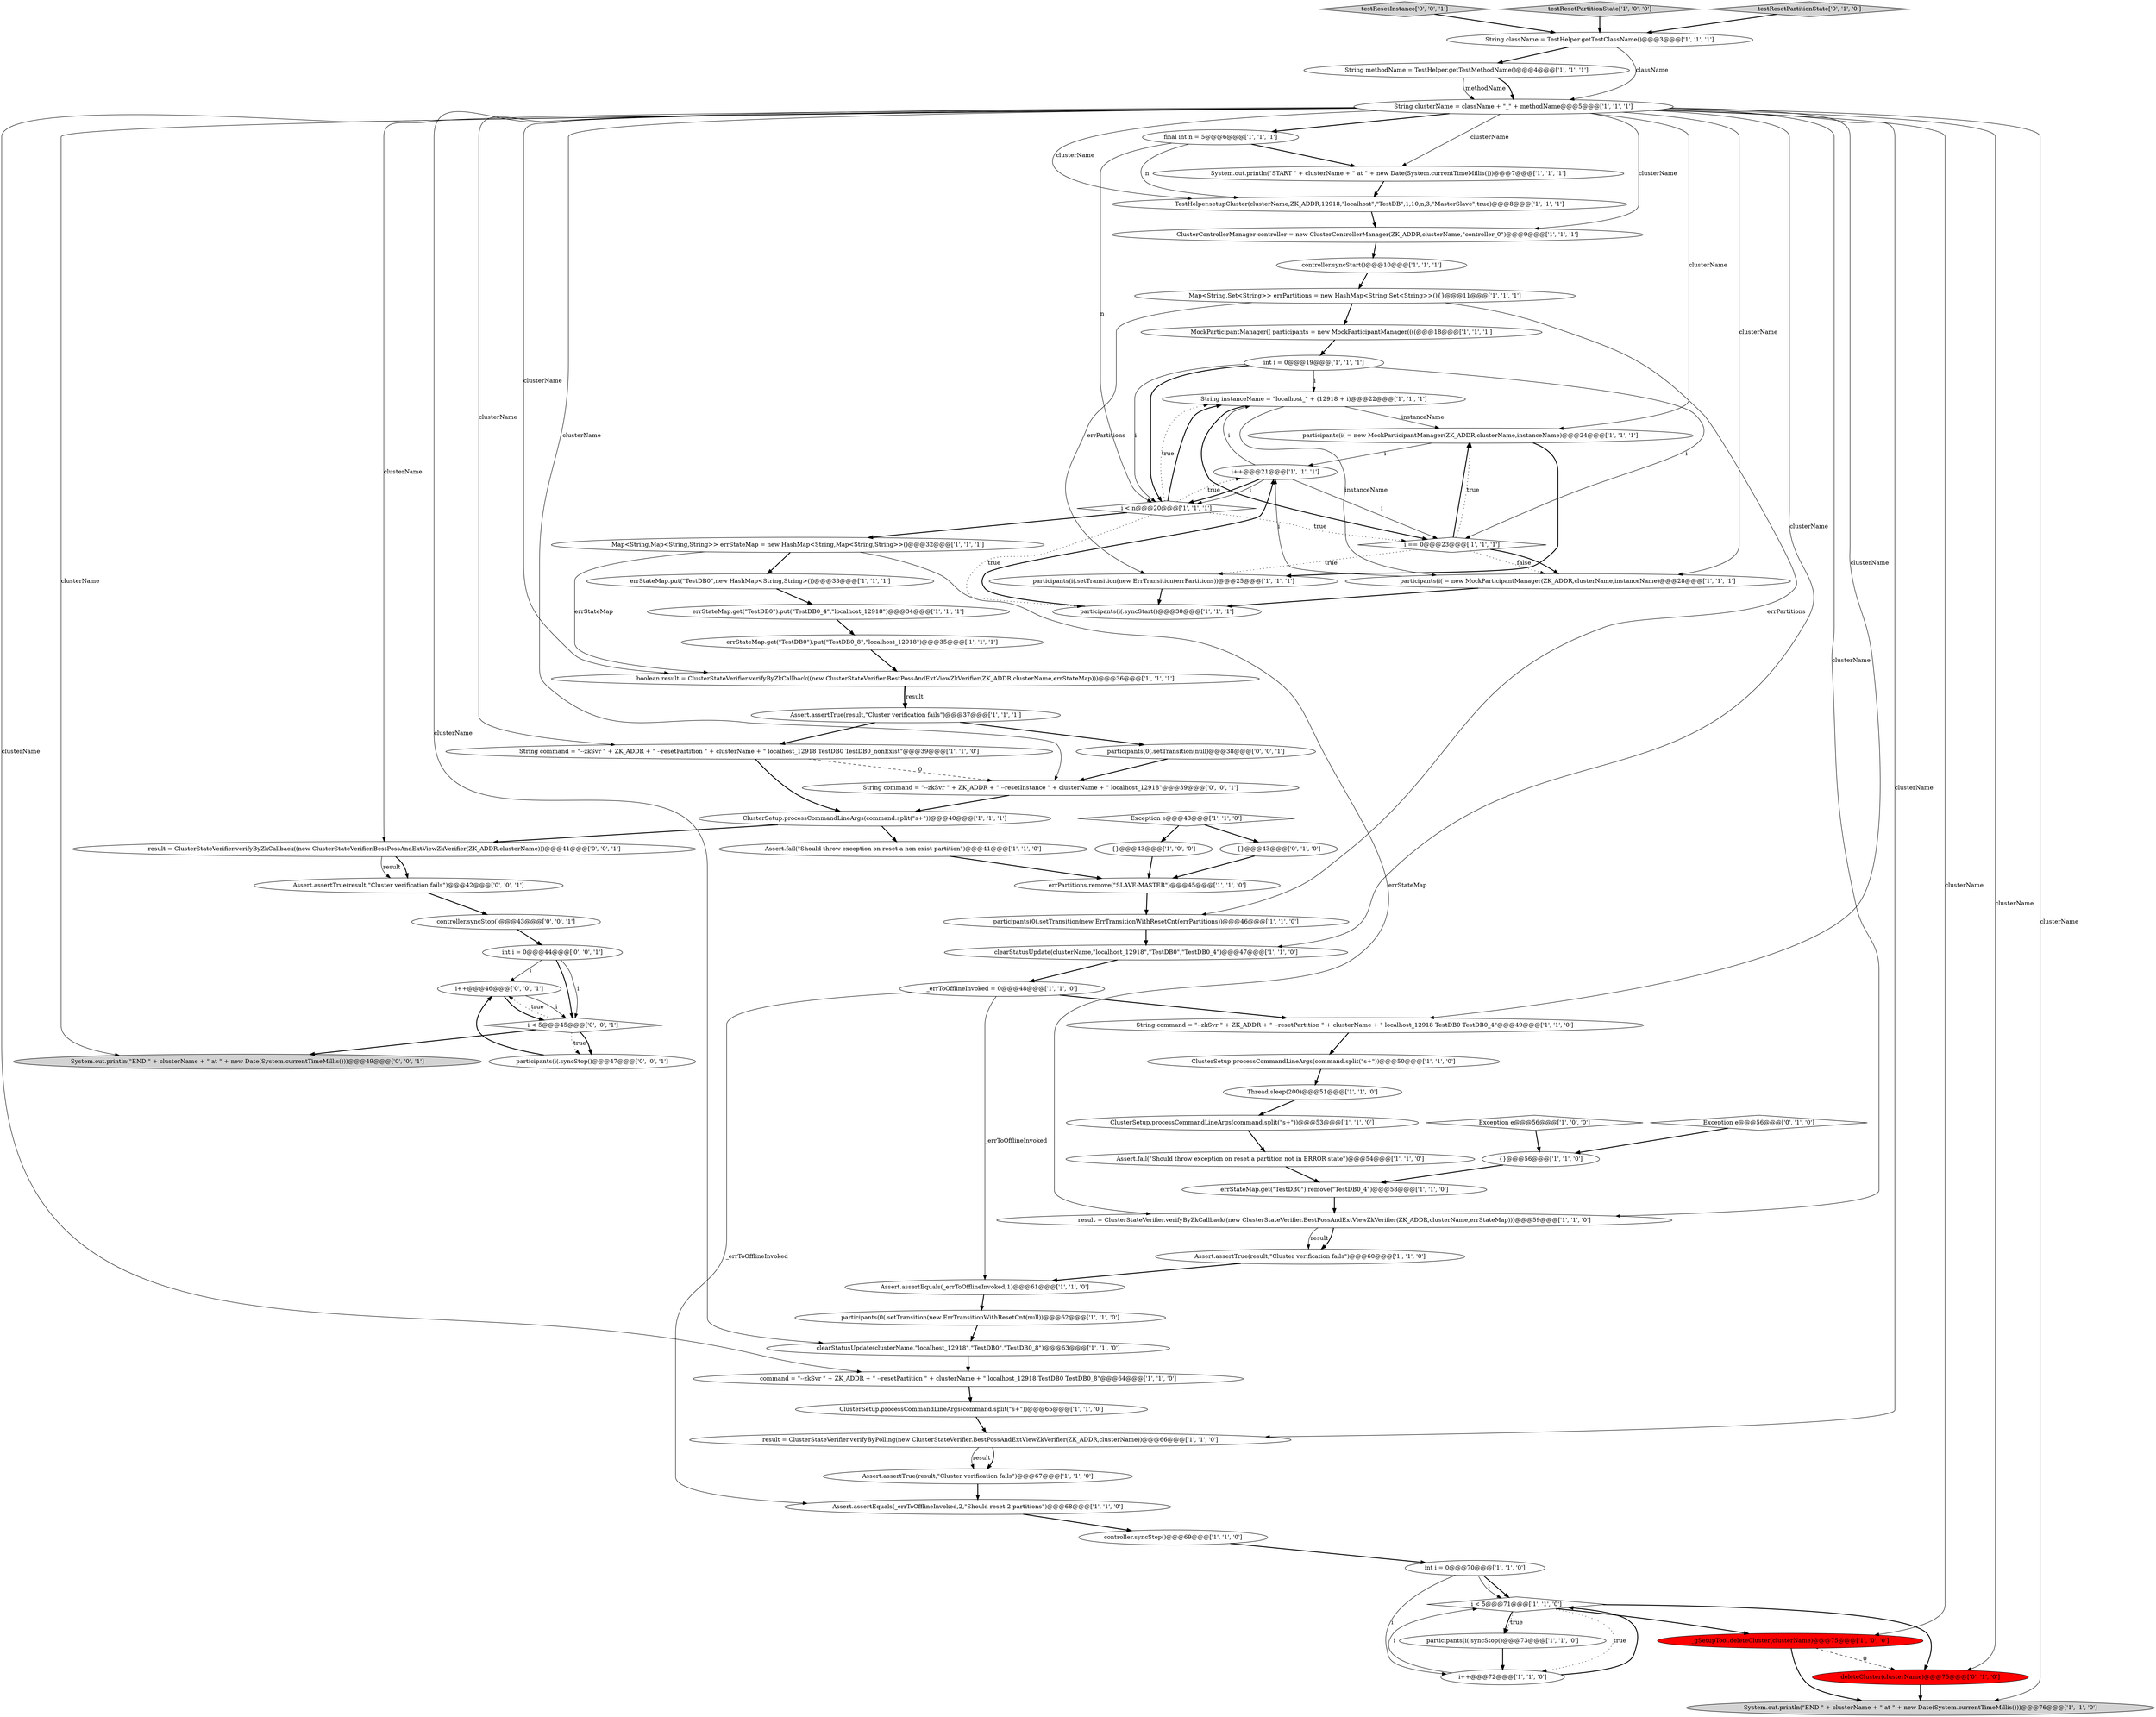 digraph {
54 [style = filled, label = "ClusterSetup.processCommandLineArgs(command.split(\"\s+\"))@@@65@@@['1', '1', '0']", fillcolor = white, shape = ellipse image = "AAA0AAABBB1BBB"];
66 [style = filled, label = "System.out.println(\"END \" + clusterName + \" at \" + new Date(System.currentTimeMillis()))@@@49@@@['0', '0', '1']", fillcolor = lightgray, shape = ellipse image = "AAA0AAABBB3BBB"];
39 [style = filled, label = "boolean result = ClusterStateVerifier.verifyByZkCallback((new ClusterStateVerifier.BestPossAndExtViewZkVerifier(ZK_ADDR,clusterName,errStateMap)))@@@36@@@['1', '1', '1']", fillcolor = white, shape = ellipse image = "AAA0AAABBB1BBB"];
43 [style = filled, label = "result = ClusterStateVerifier.verifyByZkCallback((new ClusterStateVerifier.BestPossAndExtViewZkVerifier(ZK_ADDR,clusterName,errStateMap)))@@@59@@@['1', '1', '0']", fillcolor = white, shape = ellipse image = "AAA0AAABBB1BBB"];
38 [style = filled, label = "errStateMap.get(\"TestDB0\").put(\"TestDB0_8\",\"localhost_12918\")@@@35@@@['1', '1', '1']", fillcolor = white, shape = ellipse image = "AAA0AAABBB1BBB"];
67 [style = filled, label = "String command = \"--zkSvr \" + ZK_ADDR + \" --resetInstance \" + clusterName + \" localhost_12918\"@@@39@@@['0', '0', '1']", fillcolor = white, shape = ellipse image = "AAA0AAABBB3BBB"];
1 [style = filled, label = "String command = \"--zkSvr \" + ZK_ADDR + \" --resetPartition \" + clusterName + \" localhost_12918 TestDB0 TestDB0_nonExist\"@@@39@@@['1', '1', '0']", fillcolor = white, shape = ellipse image = "AAA0AAABBB1BBB"];
32 [style = filled, label = "participants(i(.syncStart()@@@30@@@['1', '1', '1']", fillcolor = white, shape = ellipse image = "AAA0AAABBB1BBB"];
18 [style = filled, label = "MockParticipantManager(( participants = new MockParticipantManager((((@@@18@@@['1', '1', '1']", fillcolor = white, shape = ellipse image = "AAA0AAABBB1BBB"];
33 [style = filled, label = "errPartitions.remove(\"SLAVE-MASTER\")@@@45@@@['1', '1', '0']", fillcolor = white, shape = ellipse image = "AAA0AAABBB1BBB"];
46 [style = filled, label = "ClusterControllerManager controller = new ClusterControllerManager(ZK_ADDR,clusterName,\"controller_0\")@@@9@@@['1', '1', '1']", fillcolor = white, shape = ellipse image = "AAA0AAABBB1BBB"];
20 [style = filled, label = "controller.syncStop()@@@69@@@['1', '1', '0']", fillcolor = white, shape = ellipse image = "AAA0AAABBB1BBB"];
50 [style = filled, label = "participants(0(.setTransition(new ErrTransitionWithResetCnt(null))@@@62@@@['1', '1', '0']", fillcolor = white, shape = ellipse image = "AAA0AAABBB1BBB"];
28 [style = filled, label = "i < 5@@@71@@@['1', '1', '0']", fillcolor = white, shape = diamond image = "AAA0AAABBB1BBB"];
51 [style = filled, label = "Assert.assertTrue(result,\"Cluster verification fails\")@@@37@@@['1', '1', '1']", fillcolor = white, shape = ellipse image = "AAA0AAABBB1BBB"];
62 [style = filled, label = "Exception e@@@56@@@['0', '1', '0']", fillcolor = white, shape = diamond image = "AAA0AAABBB2BBB"];
71 [style = filled, label = "participants(i(.syncStop()@@@47@@@['0', '0', '1']", fillcolor = white, shape = ellipse image = "AAA0AAABBB3BBB"];
72 [style = filled, label = "Assert.assertTrue(result,\"Cluster verification fails\")@@@42@@@['0', '0', '1']", fillcolor = white, shape = ellipse image = "AAA0AAABBB3BBB"];
12 [style = filled, label = "_errToOfflineInvoked = 0@@@48@@@['1', '1', '0']", fillcolor = white, shape = ellipse image = "AAA0AAABBB1BBB"];
19 [style = filled, label = "Assert.assertEquals(_errToOfflineInvoked,1)@@@61@@@['1', '1', '0']", fillcolor = white, shape = ellipse image = "AAA0AAABBB1BBB"];
25 [style = filled, label = "String methodName = TestHelper.getTestMethodName()@@@4@@@['1', '1', '1']", fillcolor = white, shape = ellipse image = "AAA0AAABBB1BBB"];
63 [style = filled, label = "{}@@@43@@@['0', '1', '0']", fillcolor = white, shape = ellipse image = "AAA0AAABBB2BBB"];
34 [style = filled, label = "Thread.sleep(200)@@@51@@@['1', '1', '0']", fillcolor = white, shape = ellipse image = "AAA0AAABBB1BBB"];
23 [style = filled, label = "ClusterSetup.processCommandLineArgs(command.split(\"\s+\"))@@@40@@@['1', '1', '1']", fillcolor = white, shape = ellipse image = "AAA0AAABBB1BBB"];
64 [style = filled, label = "participants(0(.setTransition(null)@@@38@@@['0', '0', '1']", fillcolor = white, shape = ellipse image = "AAA0AAABBB3BBB"];
16 [style = filled, label = "Assert.assertTrue(result,\"Cluster verification fails\")@@@67@@@['1', '1', '0']", fillcolor = white, shape = ellipse image = "AAA0AAABBB1BBB"];
52 [style = filled, label = "participants(0(.setTransition(new ErrTransitionWithResetCnt(errPartitions))@@@46@@@['1', '1', '0']", fillcolor = white, shape = ellipse image = "AAA0AAABBB1BBB"];
53 [style = filled, label = "command = \"--zkSvr \" + ZK_ADDR + \" --resetPartition \" + clusterName + \" localhost_12918 TestDB0 TestDB0_8\"@@@64@@@['1', '1', '0']", fillcolor = white, shape = ellipse image = "AAA0AAABBB1BBB"];
41 [style = filled, label = "participants(i( = new MockParticipantManager(ZK_ADDR,clusterName,instanceName)@@@24@@@['1', '1', '1']", fillcolor = white, shape = ellipse image = "AAA0AAABBB1BBB"];
7 [style = filled, label = "errStateMap.put(\"TestDB0\",new HashMap<String,String>())@@@33@@@['1', '1', '1']", fillcolor = white, shape = ellipse image = "AAA0AAABBB1BBB"];
74 [style = filled, label = "result = ClusterStateVerifier.verifyByZkCallback((new ClusterStateVerifier.BestPossAndExtViewZkVerifier(ZK_ADDR,clusterName)))@@@41@@@['0', '0', '1']", fillcolor = white, shape = ellipse image = "AAA0AAABBB3BBB"];
60 [style = filled, label = "deleteCluster(clusterName)@@@75@@@['0', '1', '0']", fillcolor = red, shape = ellipse image = "AAA1AAABBB2BBB"];
37 [style = filled, label = "clearStatusUpdate(clusterName,\"localhost_12918\",\"TestDB0\",\"TestDB0_4\")@@@47@@@['1', '1', '0']", fillcolor = white, shape = ellipse image = "AAA0AAABBB1BBB"];
10 [style = filled, label = "Map<String,Map<String,String>> errStateMap = new HashMap<String,Map<String,String>>()@@@32@@@['1', '1', '1']", fillcolor = white, shape = ellipse image = "AAA0AAABBB1BBB"];
48 [style = filled, label = "i++@@@72@@@['1', '1', '0']", fillcolor = white, shape = ellipse image = "AAA0AAABBB1BBB"];
55 [style = filled, label = "String clusterName = className + \"_\" + methodName@@@5@@@['1', '1', '1']", fillcolor = white, shape = ellipse image = "AAA0AAABBB1BBB"];
68 [style = filled, label = "controller.syncStop()@@@43@@@['0', '0', '1']", fillcolor = white, shape = ellipse image = "AAA0AAABBB3BBB"];
49 [style = filled, label = "final int n = 5@@@6@@@['1', '1', '1']", fillcolor = white, shape = ellipse image = "AAA0AAABBB1BBB"];
26 [style = filled, label = "TestHelper.setupCluster(clusterName,ZK_ADDR,12918,\"localhost\",\"TestDB\",1,10,n,3,\"MasterSlave\",true)@@@8@@@['1', '1', '1']", fillcolor = white, shape = ellipse image = "AAA0AAABBB1BBB"];
4 [style = filled, label = "ClusterSetup.processCommandLineArgs(command.split(\"\s+\"))@@@50@@@['1', '1', '0']", fillcolor = white, shape = ellipse image = "AAA0AAABBB1BBB"];
24 [style = filled, label = "{}@@@56@@@['1', '1', '0']", fillcolor = white, shape = ellipse image = "AAA0AAABBB1BBB"];
65 [style = filled, label = "testResetInstance['0', '0', '1']", fillcolor = lightgray, shape = diamond image = "AAA0AAABBB3BBB"];
36 [style = filled, label = "System.out.println(\"END \" + clusterName + \" at \" + new Date(System.currentTimeMillis()))@@@76@@@['1', '1', '0']", fillcolor = lightgray, shape = ellipse image = "AAA0AAABBB1BBB"];
5 [style = filled, label = "int i = 0@@@19@@@['1', '1', '1']", fillcolor = white, shape = ellipse image = "AAA0AAABBB1BBB"];
21 [style = filled, label = "i++@@@21@@@['1', '1', '1']", fillcolor = white, shape = ellipse image = "AAA0AAABBB1BBB"];
47 [style = filled, label = "String className = TestHelper.getTestClassName()@@@3@@@['1', '1', '1']", fillcolor = white, shape = ellipse image = "AAA0AAABBB1BBB"];
73 [style = filled, label = "i++@@@46@@@['0', '0', '1']", fillcolor = white, shape = ellipse image = "AAA0AAABBB3BBB"];
27 [style = filled, label = "Assert.assertTrue(result,\"Cluster verification fails\")@@@60@@@['1', '1', '0']", fillcolor = white, shape = ellipse image = "AAA0AAABBB1BBB"];
8 [style = filled, label = "Exception e@@@56@@@['1', '0', '0']", fillcolor = white, shape = diamond image = "AAA0AAABBB1BBB"];
56 [style = filled, label = "errStateMap.get(\"TestDB0\").put(\"TestDB0_4\",\"localhost_12918\")@@@34@@@['1', '1', '1']", fillcolor = white, shape = ellipse image = "AAA0AAABBB1BBB"];
35 [style = filled, label = "participants(i(.syncStop()@@@73@@@['1', '1', '0']", fillcolor = white, shape = ellipse image = "AAA0AAABBB1BBB"];
70 [style = filled, label = "int i = 0@@@44@@@['0', '0', '1']", fillcolor = white, shape = ellipse image = "AAA0AAABBB3BBB"];
57 [style = filled, label = "Exception e@@@43@@@['1', '1', '0']", fillcolor = white, shape = diamond image = "AAA0AAABBB1BBB"];
14 [style = filled, label = "String command = \"--zkSvr \" + ZK_ADDR + \" --resetPartition \" + clusterName + \" localhost_12918 TestDB0 TestDB0_4\"@@@49@@@['1', '1', '0']", fillcolor = white, shape = ellipse image = "AAA0AAABBB1BBB"];
15 [style = filled, label = "errStateMap.get(\"TestDB0\").remove(\"TestDB0_4\")@@@58@@@['1', '1', '0']", fillcolor = white, shape = ellipse image = "AAA0AAABBB1BBB"];
0 [style = filled, label = "participants(i( = new MockParticipantManager(ZK_ADDR,clusterName,instanceName)@@@28@@@['1', '1', '1']", fillcolor = white, shape = ellipse image = "AAA0AAABBB1BBB"];
58 [style = filled, label = "result = ClusterStateVerifier.verifyByPolling(new ClusterStateVerifier.BestPossAndExtViewZkVerifier(ZK_ADDR,clusterName))@@@66@@@['1', '1', '0']", fillcolor = white, shape = ellipse image = "AAA0AAABBB1BBB"];
3 [style = filled, label = "String instanceName = \"localhost_\" + (12918 + i)@@@22@@@['1', '1', '1']", fillcolor = white, shape = ellipse image = "AAA0AAABBB1BBB"];
69 [style = filled, label = "i < 5@@@45@@@['0', '0', '1']", fillcolor = white, shape = diamond image = "AAA0AAABBB3BBB"];
13 [style = filled, label = "Assert.fail(\"Should throw exception on reset a partition not in ERROR state\")@@@54@@@['1', '1', '0']", fillcolor = white, shape = ellipse image = "AAA0AAABBB1BBB"];
2 [style = filled, label = "clearStatusUpdate(clusterName,\"localhost_12918\",\"TestDB0\",\"TestDB0_8\")@@@63@@@['1', '1', '0']", fillcolor = white, shape = ellipse image = "AAA0AAABBB1BBB"];
11 [style = filled, label = "System.out.println(\"START \" + clusterName + \" at \" + new Date(System.currentTimeMillis()))@@@7@@@['1', '1', '1']", fillcolor = white, shape = ellipse image = "AAA0AAABBB1BBB"];
40 [style = filled, label = "controller.syncStart()@@@10@@@['1', '1', '1']", fillcolor = white, shape = ellipse image = "AAA0AAABBB1BBB"];
42 [style = filled, label = "int i = 0@@@70@@@['1', '1', '0']", fillcolor = white, shape = ellipse image = "AAA0AAABBB1BBB"];
6 [style = filled, label = "Assert.assertEquals(_errToOfflineInvoked,2,\"Should reset 2 partitions\")@@@68@@@['1', '1', '0']", fillcolor = white, shape = ellipse image = "AAA0AAABBB1BBB"];
44 [style = filled, label = "{}@@@43@@@['1', '0', '0']", fillcolor = white, shape = ellipse image = "AAA0AAABBB1BBB"];
9 [style = filled, label = "i == 0@@@23@@@['1', '1', '1']", fillcolor = white, shape = diamond image = "AAA0AAABBB1BBB"];
17 [style = filled, label = "testResetPartitionState['1', '0', '0']", fillcolor = lightgray, shape = diamond image = "AAA0AAABBB1BBB"];
45 [style = filled, label = "_gSetupTool.deleteCluster(clusterName)@@@75@@@['1', '0', '0']", fillcolor = red, shape = ellipse image = "AAA1AAABBB1BBB"];
59 [style = filled, label = "Map<String,Set<String>> errPartitions = new HashMap<String,Set<String>>(){}@@@11@@@['1', '1', '1']", fillcolor = white, shape = ellipse image = "AAA0AAABBB1BBB"];
30 [style = filled, label = "i < n@@@20@@@['1', '1', '1']", fillcolor = white, shape = diamond image = "AAA0AAABBB1BBB"];
61 [style = filled, label = "testResetPartitionState['0', '1', '0']", fillcolor = lightgray, shape = diamond image = "AAA0AAABBB2BBB"];
22 [style = filled, label = "participants(i(.setTransition(new ErrTransition(errPartitions))@@@25@@@['1', '1', '1']", fillcolor = white, shape = ellipse image = "AAA0AAABBB1BBB"];
31 [style = filled, label = "ClusterSetup.processCommandLineArgs(command.split(\"\s+\"))@@@53@@@['1', '1', '0']", fillcolor = white, shape = ellipse image = "AAA0AAABBB1BBB"];
29 [style = filled, label = "Assert.fail(\"Should throw exception on reset a non-exist partition\")@@@41@@@['1', '1', '0']", fillcolor = white, shape = ellipse image = "AAA0AAABBB1BBB"];
55->43 [style = solid, label="clusterName"];
35->48 [style = bold, label=""];
65->47 [style = bold, label=""];
70->69 [style = bold, label=""];
55->45 [style = solid, label="clusterName"];
28->35 [style = dotted, label="true"];
74->72 [style = bold, label=""];
47->55 [style = solid, label="className"];
55->49 [style = bold, label=""];
9->0 [style = dotted, label="false"];
48->28 [style = solid, label="i"];
50->2 [style = bold, label=""];
51->1 [style = bold, label=""];
21->30 [style = bold, label=""];
53->54 [style = bold, label=""];
38->39 [style = bold, label=""];
55->26 [style = solid, label="clusterName"];
1->23 [style = bold, label=""];
42->28 [style = solid, label="i"];
55->2 [style = solid, label="clusterName"];
23->29 [style = bold, label=""];
55->66 [style = solid, label="clusterName"];
2->53 [style = bold, label=""];
43->27 [style = solid, label="result"];
70->73 [style = solid, label="i"];
57->63 [style = bold, label=""];
39->51 [style = bold, label=""];
41->21 [style = solid, label="i"];
12->19 [style = solid, label="_errToOfflineInvoked"];
12->6 [style = solid, label="_errToOfflineInvoked"];
27->19 [style = bold, label=""];
41->22 [style = bold, label=""];
5->30 [style = bold, label=""];
73->69 [style = solid, label="i"];
0->21 [style = solid, label="i"];
10->39 [style = solid, label="errStateMap"];
28->45 [style = bold, label=""];
5->9 [style = solid, label="i"];
9->41 [style = dotted, label="true"];
26->46 [style = bold, label=""];
56->38 [style = bold, label=""];
58->16 [style = bold, label=""];
5->3 [style = solid, label="i"];
42->48 [style = solid, label="i"];
55->60 [style = solid, label="clusterName"];
55->39 [style = solid, label="clusterName"];
52->37 [style = bold, label=""];
16->6 [style = bold, label=""];
25->55 [style = bold, label=""];
68->70 [style = bold, label=""];
69->73 [style = dotted, label="true"];
22->32 [style = bold, label=""];
34->31 [style = bold, label=""];
45->60 [style = dashed, label="0"];
3->0 [style = solid, label="instanceName"];
73->69 [style = bold, label=""];
10->7 [style = bold, label=""];
54->58 [style = bold, label=""];
55->11 [style = solid, label="clusterName"];
69->71 [style = dotted, label="true"];
49->30 [style = solid, label="n"];
28->35 [style = bold, label=""];
47->25 [style = bold, label=""];
30->3 [style = dotted, label="true"];
43->27 [style = bold, label=""];
12->14 [style = bold, label=""];
30->10 [style = bold, label=""];
59->18 [style = bold, label=""];
30->32 [style = dotted, label="true"];
30->9 [style = dotted, label="true"];
13->15 [style = bold, label=""];
46->40 [style = bold, label=""];
48->28 [style = bold, label=""];
1->67 [style = dashed, label="0"];
11->26 [style = bold, label=""];
14->4 [style = bold, label=""];
8->24 [style = bold, label=""];
33->52 [style = bold, label=""];
49->26 [style = solid, label="n"];
7->56 [style = bold, label=""];
31->13 [style = bold, label=""];
59->22 [style = solid, label="errPartitions"];
3->41 [style = solid, label="instanceName"];
45->36 [style = bold, label=""];
44->33 [style = bold, label=""];
5->30 [style = solid, label="i"];
19->50 [style = bold, label=""];
21->30 [style = solid, label="i"];
21->9 [style = solid, label="i"];
40->59 [style = bold, label=""];
10->43 [style = solid, label="errStateMap"];
74->72 [style = solid, label="result"];
37->12 [style = bold, label=""];
3->9 [style = bold, label=""];
6->20 [style = bold, label=""];
55->74 [style = solid, label="clusterName"];
55->1 [style = solid, label="clusterName"];
23->74 [style = bold, label=""];
71->73 [style = bold, label=""];
30->3 [style = bold, label=""];
28->60 [style = bold, label=""];
51->64 [style = bold, label=""];
62->24 [style = bold, label=""];
60->36 [style = bold, label=""];
15->43 [style = bold, label=""];
20->42 [style = bold, label=""];
64->67 [style = bold, label=""];
0->32 [style = bold, label=""];
42->28 [style = bold, label=""];
9->22 [style = dotted, label="true"];
69->66 [style = bold, label=""];
49->11 [style = bold, label=""];
55->37 [style = solid, label="clusterName"];
4->34 [style = bold, label=""];
24->15 [style = bold, label=""];
67->23 [style = bold, label=""];
32->21 [style = bold, label=""];
9->0 [style = bold, label=""];
63->33 [style = bold, label=""];
59->52 [style = solid, label="errPartitions"];
17->47 [style = bold, label=""];
55->58 [style = solid, label="clusterName"];
55->0 [style = solid, label="clusterName"];
55->46 [style = solid, label="clusterName"];
58->16 [style = solid, label="result"];
28->48 [style = dotted, label="true"];
30->21 [style = dotted, label="true"];
39->51 [style = solid, label="result"];
55->41 [style = solid, label="clusterName"];
9->41 [style = bold, label=""];
55->67 [style = solid, label="clusterName"];
29->33 [style = bold, label=""];
69->71 [style = bold, label=""];
25->55 [style = solid, label="methodName"];
61->47 [style = bold, label=""];
18->5 [style = bold, label=""];
57->44 [style = bold, label=""];
21->3 [style = solid, label="i"];
55->53 [style = solid, label="clusterName"];
72->68 [style = bold, label=""];
70->69 [style = solid, label="i"];
55->36 [style = solid, label="clusterName"];
55->14 [style = solid, label="clusterName"];
}
